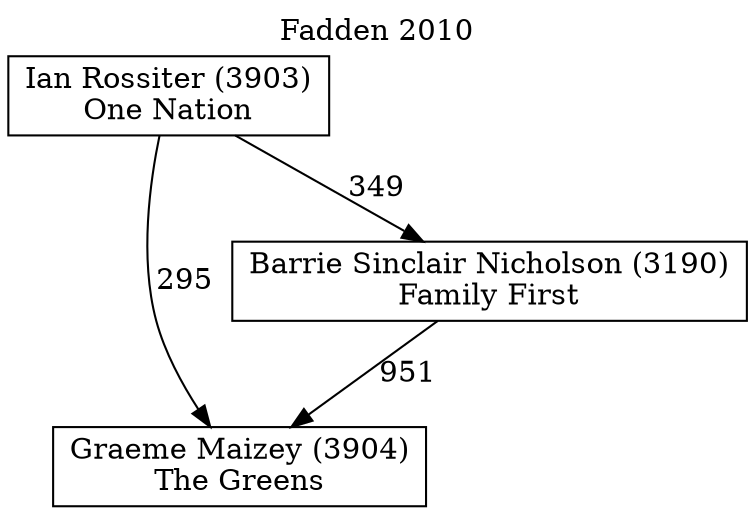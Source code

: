 // House preference flow
digraph "Graeme Maizey (3904)_Fadden_2010" {
	graph [label="Fadden 2010" labelloc=t mclimit=10]
	node [shape=box]
	"Graeme Maizey (3904)" [label="Graeme Maizey (3904)
The Greens"]
	"Barrie Sinclair Nicholson (3190)" [label="Barrie Sinclair Nicholson (3190)
Family First"]
	"Ian Rossiter (3903)" [label="Ian Rossiter (3903)
One Nation"]
	"Graeme Maizey (3904)" [label="Graeme Maizey (3904)
The Greens"]
	"Ian Rossiter (3903)" [label="Ian Rossiter (3903)
One Nation"]
	"Ian Rossiter (3903)" [label="Ian Rossiter (3903)
One Nation"]
	"Barrie Sinclair Nicholson (3190)" [label="Barrie Sinclair Nicholson (3190)
Family First"]
	"Ian Rossiter (3903)" [label="Ian Rossiter (3903)
One Nation"]
	"Ian Rossiter (3903)" [label="Ian Rossiter (3903)
One Nation"]
	"Barrie Sinclair Nicholson (3190)" -> "Graeme Maizey (3904)" [label=951]
	"Ian Rossiter (3903)" -> "Barrie Sinclair Nicholson (3190)" [label=349]
	"Ian Rossiter (3903)" -> "Graeme Maizey (3904)" [label=295]
}
